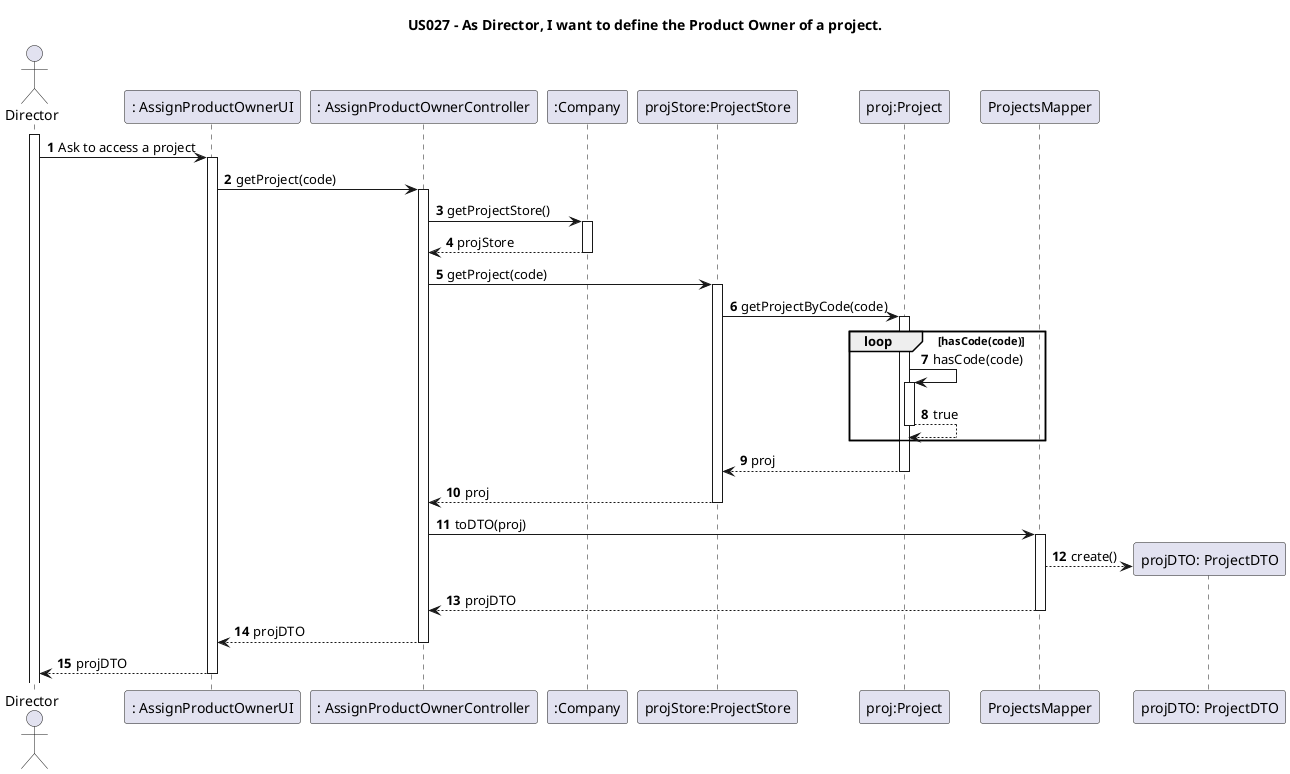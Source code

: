 @startuml

title "US027 - As Director, I want to define the Product Owner of a project."

autoactivate on
autonumber

actor "Director" as Director
participant ": AssignProductOwnerUI" as UI
participant ": AssignProductOwnerController" as Controller
participant ":Company" as Company
participant "projStore:ProjectStore" as ProjectStore
participant "proj:Project" as Project
participant "ProjectsMapper" as ProjectsMapper
participant "projDTO: ProjectDTO" as ProjectDTO


activate Director

Director -> UI: Ask to access a project
UI -> Controller: getProject(code)
Controller -> Company: getProjectStore()
return projStore
Controller -> ProjectStore: getProject(code)
ProjectStore -> Project:getProjectByCode(code)
    loop hasCode(code)
        Project -> Project: hasCode(code)
        return true
    end
return proj
return proj
Controller -> ProjectsMapper: toDTO(proj)
ProjectsMapper --> ProjectDTO**: create()
deactivate ProjectDTO
ProjectsMapper --> Controller: projDTO
Controller --> UI: projDTO
UI --> Director: projDTO

@enduml